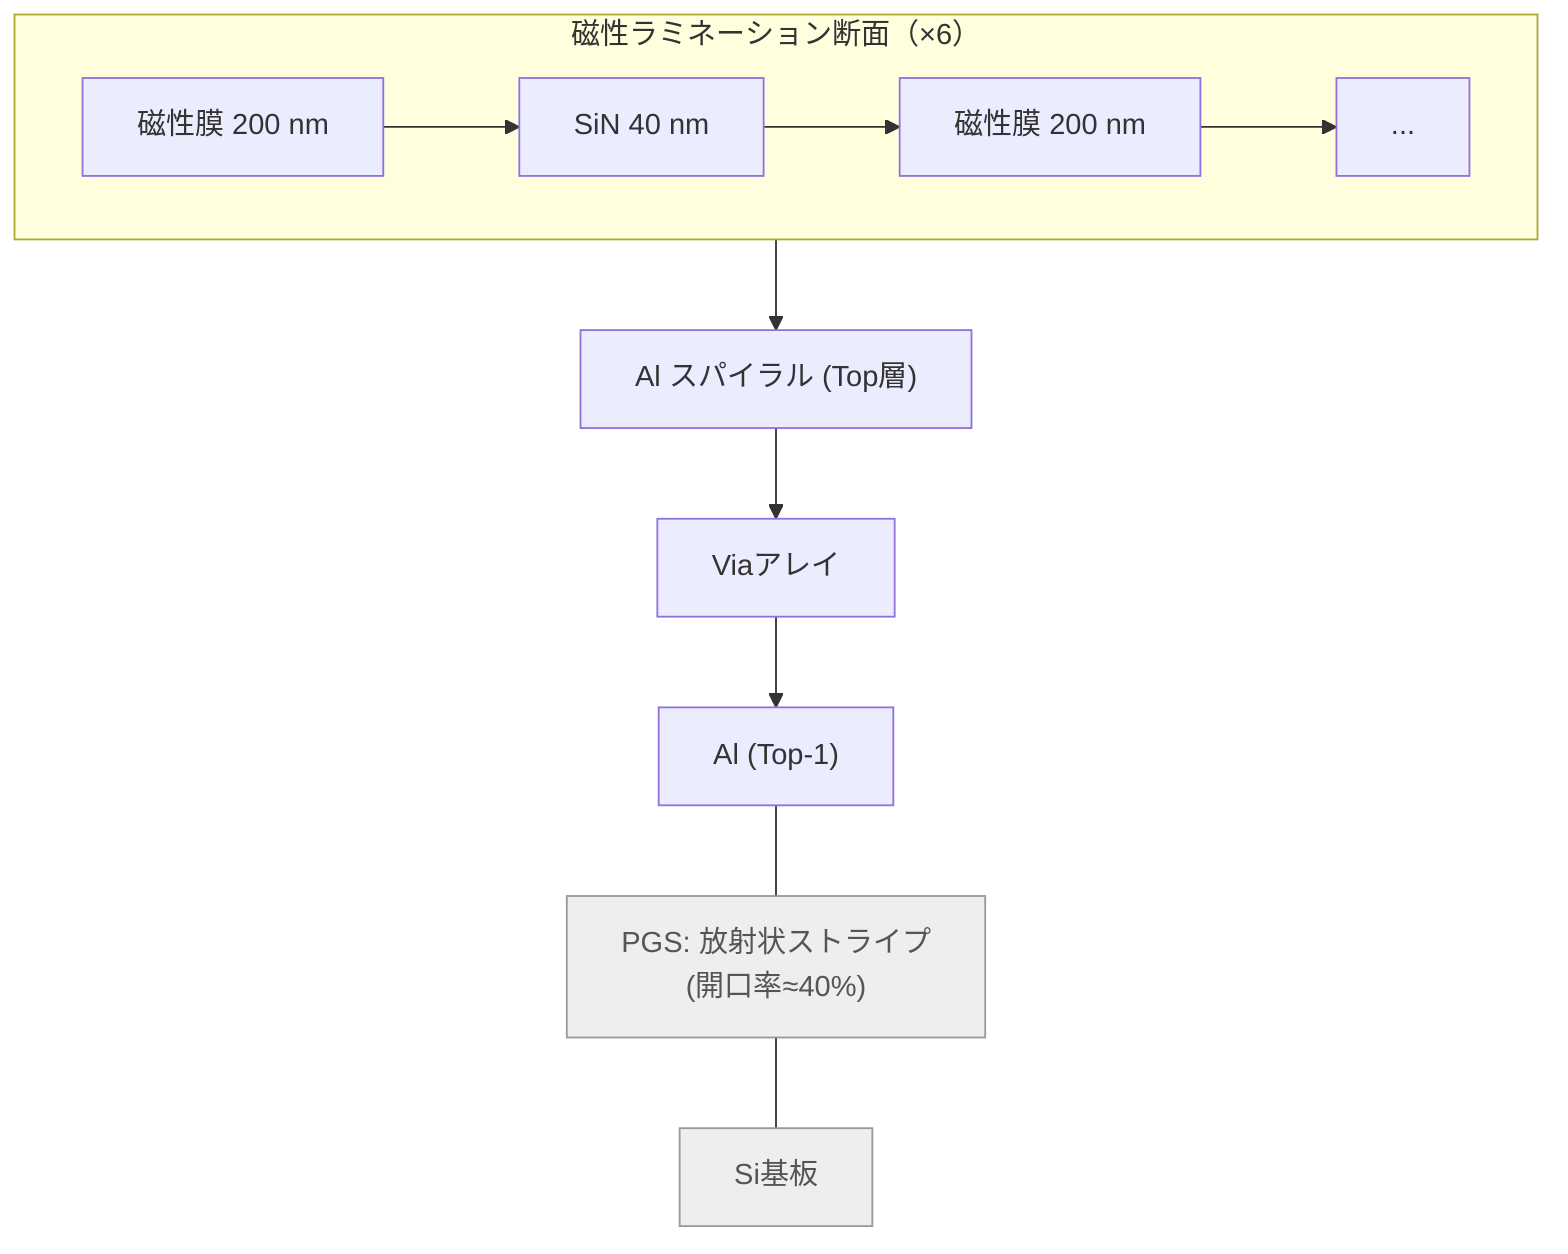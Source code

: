 flowchart TB
  subgraph Stack["磁性ラミネーション断面（×6）"]
    MAG["磁性膜 200 nm"] --> SIN["SiN 40 nm"] --> MAG2["磁性膜 200 nm"] --> DOTS["..."]
  end
  TOP["Al スパイラル (Top層)"] --> VIA["Viaアレイ"] --> TOPM1["Al (Top-1)"]
  PGS["PGS: 放射状ストライプ\n(開口率≈40%)"]:::dim
  SUB["Si基板"]:::dim
  Stack --> TOP
  TOPM1 --- PGS --- SUB
  classDef dim fill:#eee,stroke:#999,color:#555;